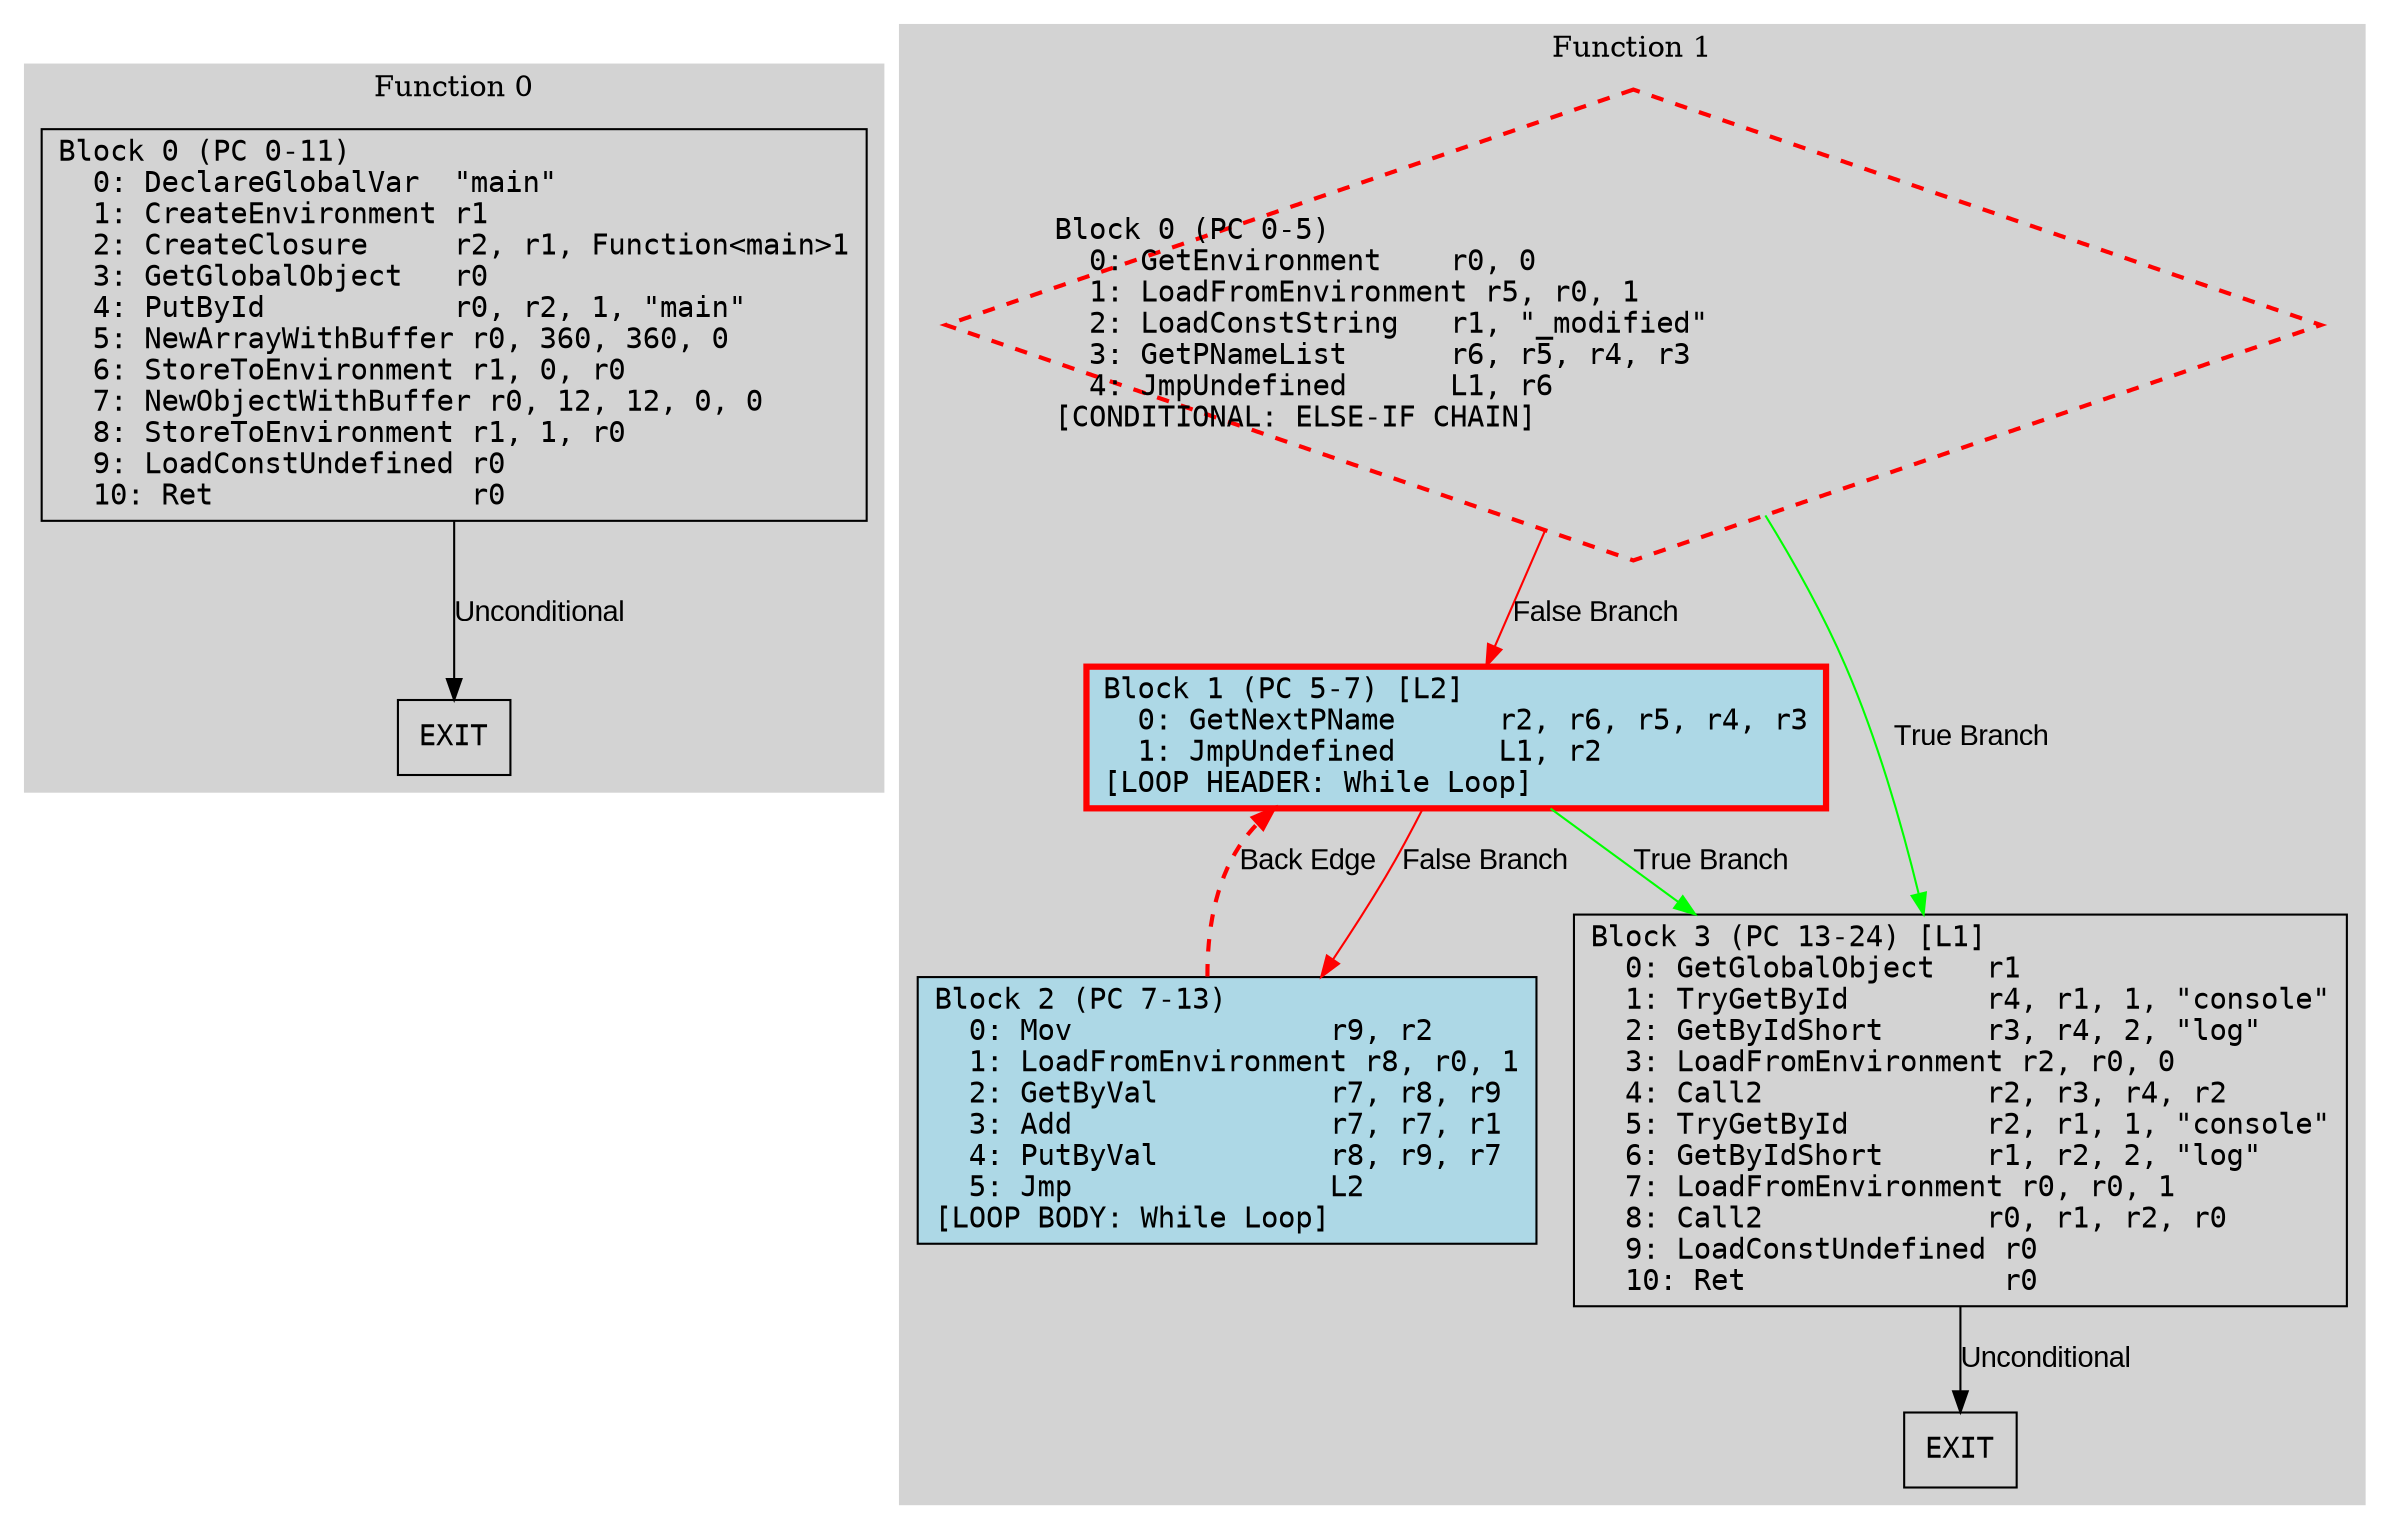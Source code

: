 digraph {
  rankdir=TB;
  node [shape=box, fontname="monospace"];
  edge [fontname="Arial"];

  subgraph cluster_function_0 {
    label = "Function 0";
    style = filled;
    color = lightgrey;

    edge [fontname="Arial"];

    f0_n0 [label="Block 0 (PC 0-11)\l  0: DeclareGlobalVar  \"main\"\l  1: CreateEnvironment r1\l  2: CreateClosure     r2, r1, Function<main>1\l  3: GetGlobalObject   r0\l  4: PutById           r0, r2, 1, \"main\"\l  5: NewArrayWithBuffer r0, 360, 360, 0\l  6: StoreToEnvironment r1, 0, r0\l  7: NewObjectWithBuffer r0, 12, 12, 0, 0\l  8: StoreToEnvironment r1, 1, r0\l  9: LoadConstUndefined r0\l  10: Ret               r0\l"]
    f0_n1 [style=filled, fillcolor=lightgray, label="EXIT"]

    f0_n0 -> f0_n1 [label="Unconditional", color=black]
  }

  subgraph cluster_function_1 {
    label = "Function 1";
    style = filled;
    color = lightgrey;

    edge [fontname="Arial"];

    f1_n0 [style=filled, fillcolor="lightcoral", shape=diamond, penwidth=2, color=red, style=dashed, label="Block 0 (PC 0-5)\l  0: GetEnvironment    r0, 0\l  1: LoadFromEnvironment r5, r0, 1\l  2: LoadConstString   r1, \"_modified\"\l  3: GetPNameList      r6, r5, r4, r3\l  4: JmpUndefined      L1, r6\l[CONDITIONAL: ELSE-IF CHAIN]\l"]
    f1_n1 [style=filled, fillcolor="lightblue", penwidth=3, color=red, label="Block 1 (PC 5-7) [L2]\l  0: GetNextPName      r2, r6, r5, r4, r3\l  1: JmpUndefined      L1, r2\l[LOOP HEADER: While Loop]\l"]
    f1_n2 [style=filled, fillcolor="lightblue", label="Block 2 (PC 7-13)\l  0: Mov               r9, r2\l  1: LoadFromEnvironment r8, r0, 1\l  2: GetByVal          r7, r8, r9\l  3: Add               r7, r7, r1\l  4: PutByVal          r8, r9, r7\l  5: Jmp               L2\l[LOOP BODY: While Loop]\l"]
    f1_n3 [label="Block 3 (PC 13-24) [L1]\l  0: GetGlobalObject   r1\l  1: TryGetById        r4, r1, 1, \"console\"\l  2: GetByIdShort      r3, r4, 2, \"log\"\l  3: LoadFromEnvironment r2, r0, 0\l  4: Call2             r2, r3, r4, r2\l  5: TryGetById        r2, r1, 1, \"console\"\l  6: GetByIdShort      r1, r2, 2, \"log\"\l  7: LoadFromEnvironment r0, r0, 1\l  8: Call2             r0, r1, r2, r0\l  9: LoadConstUndefined r0\l  10: Ret               r0\l"]
    f1_n4 [style=filled, fillcolor=lightgray, label="EXIT"]

    f1_n0 -> f1_n3 [label="True Branch", color=green]
    f1_n0 -> f1_n1 [label="False Branch", color=red]
    f1_n1 -> f1_n3 [label="True Branch", color=green]
    f1_n1 -> f1_n2 [label="False Branch", color=red]
    f1_n2 -> f1_n1 [label="Unconditional", color=black, color=red, penwidth=2, style=dashed, label="Back Edge"]
    f1_n3 -> f1_n4 [label="Unconditional", color=black]

    // Analysis Legend
    // Loop: While Loop
    // Conditional: ELSE-IF CHAIN
  }

}
